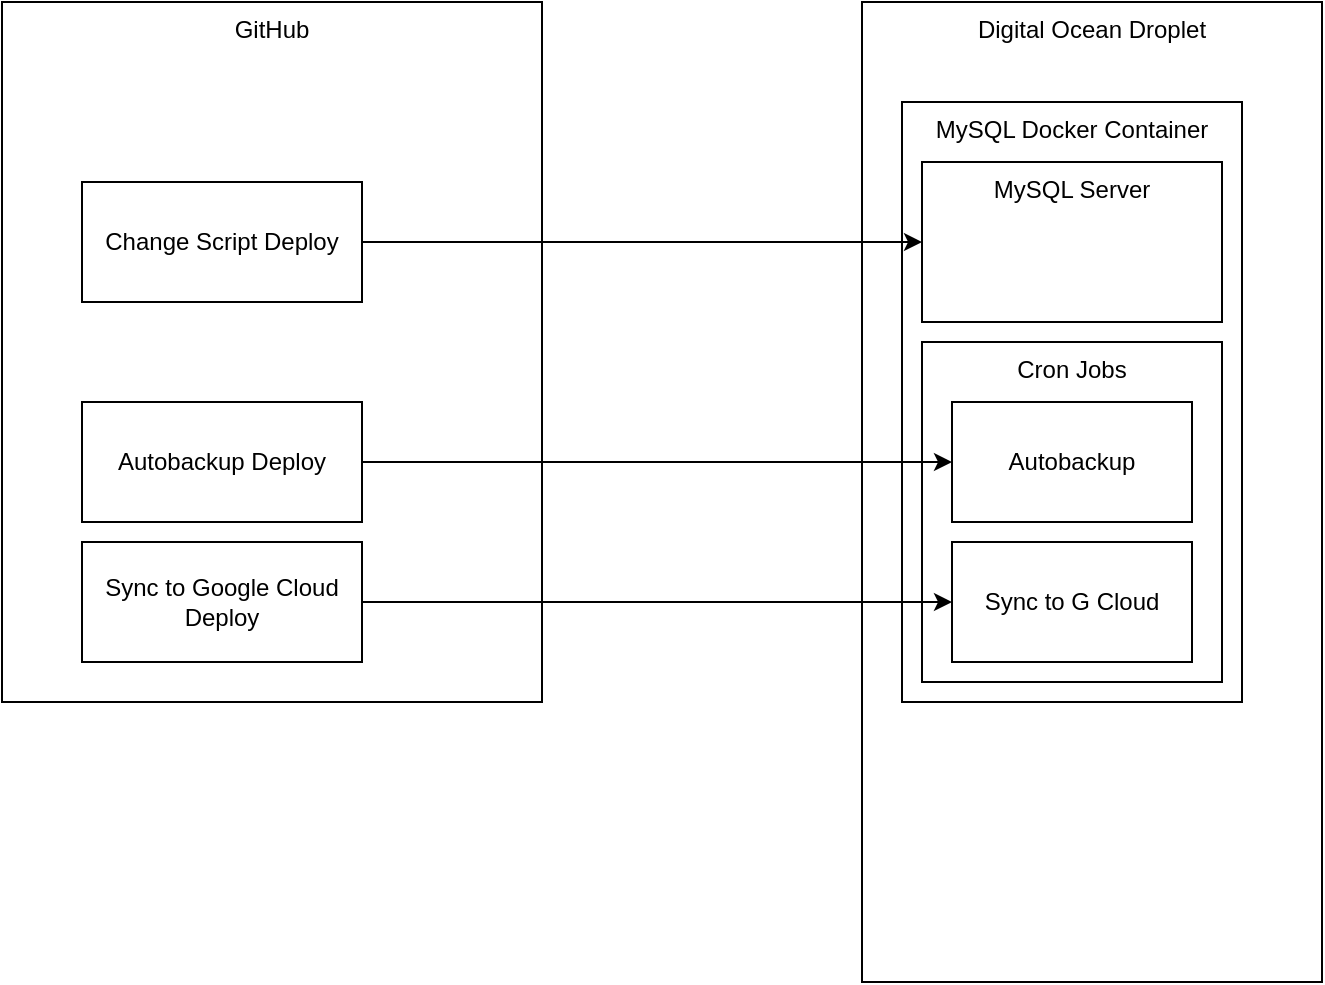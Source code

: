 <mxfile version="20.8.3" type="device"><diagram id="Hk5BXK_OZ1YZVWf6NpSp" name="Page-1"><mxGraphModel dx="984" dy="629" grid="1" gridSize="10" guides="1" tooltips="1" connect="1" arrows="1" fold="1" page="1" pageScale="1" pageWidth="850" pageHeight="1100" math="0" shadow="0"><root><mxCell id="0"/><mxCell id="1" parent="0"/><mxCell id="DS4P_s1jnbt-_QvWTAuF-1" value="GitHub" style="rounded=0;whiteSpace=wrap;html=1;verticalAlign=top;" vertex="1" parent="1"><mxGeometry x="70" y="100" width="270" height="350" as="geometry"/></mxCell><mxCell id="DS4P_s1jnbt-_QvWTAuF-2" value="Digital Ocean Droplet" style="rounded=0;whiteSpace=wrap;html=1;verticalAlign=top;" vertex="1" parent="1"><mxGeometry x="500" y="100" width="230" height="490" as="geometry"/></mxCell><mxCell id="DS4P_s1jnbt-_QvWTAuF-10" value="MySQL Docker Container" style="rounded=0;whiteSpace=wrap;html=1;verticalAlign=top;" vertex="1" parent="1"><mxGeometry x="520" y="150" width="170" height="300" as="geometry"/></mxCell><mxCell id="DS4P_s1jnbt-_QvWTAuF-11" value="MySQL Server" style="rounded=0;whiteSpace=wrap;html=1;verticalAlign=top;" vertex="1" parent="1"><mxGeometry x="530" y="180" width="150" height="80" as="geometry"/></mxCell><mxCell id="DS4P_s1jnbt-_QvWTAuF-12" value="Cron Jobs" style="rounded=0;whiteSpace=wrap;html=1;verticalAlign=top;" vertex="1" parent="1"><mxGeometry x="530" y="270" width="150" height="170" as="geometry"/></mxCell><mxCell id="DS4P_s1jnbt-_QvWTAuF-22" style="edgeStyle=orthogonalEdgeStyle;rounded=0;orthogonalLoop=1;jettySize=auto;html=1;entryX=0;entryY=0.5;entryDx=0;entryDy=0;" edge="1" parent="1" source="DS4P_s1jnbt-_QvWTAuF-21" target="DS4P_s1jnbt-_QvWTAuF-11"><mxGeometry relative="1" as="geometry"/></mxCell><mxCell id="DS4P_s1jnbt-_QvWTAuF-21" value="Change Script Deploy" style="rounded=0;whiteSpace=wrap;html=1;" vertex="1" parent="1"><mxGeometry x="110" y="190" width="140" height="60" as="geometry"/></mxCell><mxCell id="DS4P_s1jnbt-_QvWTAuF-29" style="edgeStyle=orthogonalEdgeStyle;rounded=0;orthogonalLoop=1;jettySize=auto;html=1;entryX=0;entryY=0.5;entryDx=0;entryDy=0;" edge="1" parent="1" source="DS4P_s1jnbt-_QvWTAuF-23" target="DS4P_s1jnbt-_QvWTAuF-25"><mxGeometry relative="1" as="geometry"/></mxCell><mxCell id="DS4P_s1jnbt-_QvWTAuF-23" value="Autobackup Deploy" style="rounded=0;whiteSpace=wrap;html=1;" vertex="1" parent="1"><mxGeometry x="110" y="300" width="140" height="60" as="geometry"/></mxCell><mxCell id="DS4P_s1jnbt-_QvWTAuF-30" style="edgeStyle=orthogonalEdgeStyle;rounded=0;orthogonalLoop=1;jettySize=auto;html=1;entryX=0;entryY=0.5;entryDx=0;entryDy=0;" edge="1" parent="1" source="DS4P_s1jnbt-_QvWTAuF-24" target="DS4P_s1jnbt-_QvWTAuF-28"><mxGeometry relative="1" as="geometry"/></mxCell><mxCell id="DS4P_s1jnbt-_QvWTAuF-24" value="Sync to Google Cloud Deploy" style="rounded=0;whiteSpace=wrap;html=1;" vertex="1" parent="1"><mxGeometry x="110" y="370" width="140" height="60" as="geometry"/></mxCell><mxCell id="DS4P_s1jnbt-_QvWTAuF-25" value="Autobackup" style="rounded=0;whiteSpace=wrap;html=1;" vertex="1" parent="1"><mxGeometry x="545" y="300" width="120" height="60" as="geometry"/></mxCell><mxCell id="DS4P_s1jnbt-_QvWTAuF-28" value="Sync to G Cloud" style="rounded=0;whiteSpace=wrap;html=1;" vertex="1" parent="1"><mxGeometry x="545" y="370" width="120" height="60" as="geometry"/></mxCell></root></mxGraphModel></diagram></mxfile>